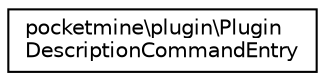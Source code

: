 digraph "Graphical Class Hierarchy"
{
 // INTERACTIVE_SVG=YES
 // LATEX_PDF_SIZE
  edge [fontname="Helvetica",fontsize="10",labelfontname="Helvetica",labelfontsize="10"];
  node [fontname="Helvetica",fontsize="10",shape=record];
  rankdir="LR";
  Node0 [label="pocketmine\\plugin\\Plugin\lDescriptionCommandEntry",height=0.2,width=0.4,color="black", fillcolor="white", style="filled",URL="$d7/d0b/classpocketmine_1_1plugin_1_1_plugin_description_command_entry.html",tooltip=" "];
}
